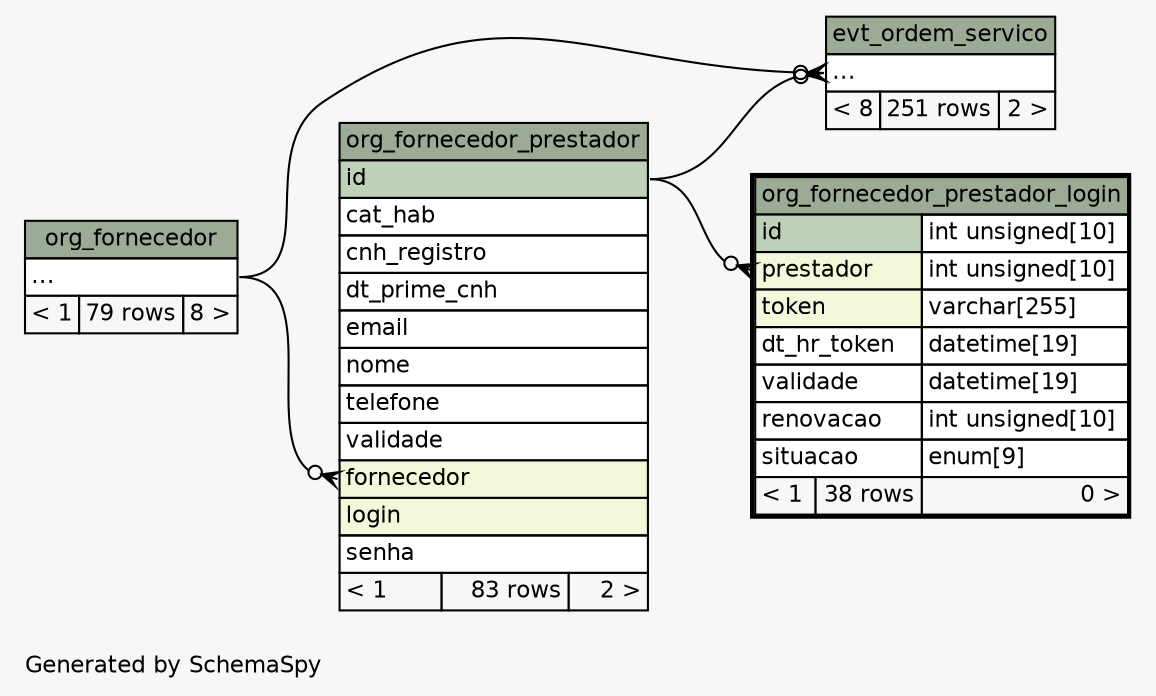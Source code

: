 // dot 2.38.0 on Windows 10 10.0
// SchemaSpy rev 590
digraph "twoDegreesRelationshipsDiagram" {
  graph [
    rankdir="RL"
    bgcolor="#f7f7f7"
    label="\nGenerated by SchemaSpy"
    labeljust="l"
    nodesep="0.18"
    ranksep="0.46"
    fontname="Helvetica"
    fontsize="11"
  ];
  node [
    fontname="Helvetica"
    fontsize="11"
    shape="plaintext"
  ];
  edge [
    arrowsize="0.8"
  ];
  "evt_ordem_servico":"elipses":w -> "org_fornecedor":"elipses":e [arrowhead=none dir=back arrowtail=crowodot];
  "evt_ordem_servico":"elipses":w -> "org_fornecedor_prestador":"id":e [arrowhead=none dir=back arrowtail=crowodot];
  "org_fornecedor_prestador":"fornecedor":w -> "org_fornecedor":"elipses":e [arrowhead=none dir=back arrowtail=crowodot];
  "org_fornecedor_prestador_login":"prestador":w -> "org_fornecedor_prestador":"id":e [arrowhead=none dir=back arrowtail=crowodot];
  "evt_ordem_servico" [
    label=<
    <TABLE BORDER="0" CELLBORDER="1" CELLSPACING="0" BGCOLOR="#ffffff">
      <TR><TD COLSPAN="3" BGCOLOR="#9bab96" ALIGN="CENTER">evt_ordem_servico</TD></TR>
      <TR><TD PORT="elipses" COLSPAN="3" ALIGN="LEFT">...</TD></TR>
      <TR><TD ALIGN="LEFT" BGCOLOR="#f7f7f7">&lt; 8</TD><TD ALIGN="RIGHT" BGCOLOR="#f7f7f7">251 rows</TD><TD ALIGN="RIGHT" BGCOLOR="#f7f7f7">2 &gt;</TD></TR>
    </TABLE>>
    URL="evt_ordem_servico.html"
    tooltip="evt_ordem_servico"
  ];
  "org_fornecedor" [
    label=<
    <TABLE BORDER="0" CELLBORDER="1" CELLSPACING="0" BGCOLOR="#ffffff">
      <TR><TD COLSPAN="3" BGCOLOR="#9bab96" ALIGN="CENTER">org_fornecedor</TD></TR>
      <TR><TD PORT="elipses" COLSPAN="3" ALIGN="LEFT">...</TD></TR>
      <TR><TD ALIGN="LEFT" BGCOLOR="#f7f7f7">&lt; 1</TD><TD ALIGN="RIGHT" BGCOLOR="#f7f7f7">79 rows</TD><TD ALIGN="RIGHT" BGCOLOR="#f7f7f7">8 &gt;</TD></TR>
    </TABLE>>
    URL="org_fornecedor.html"
    tooltip="org_fornecedor"
  ];
  "org_fornecedor_prestador" [
    label=<
    <TABLE BORDER="0" CELLBORDER="1" CELLSPACING="0" BGCOLOR="#ffffff">
      <TR><TD COLSPAN="3" BGCOLOR="#9bab96" ALIGN="CENTER">org_fornecedor_prestador</TD></TR>
      <TR><TD PORT="id" COLSPAN="3" BGCOLOR="#bed1b8" ALIGN="LEFT">id</TD></TR>
      <TR><TD PORT="cat_hab" COLSPAN="3" ALIGN="LEFT">cat_hab</TD></TR>
      <TR><TD PORT="cnh_registro" COLSPAN="3" ALIGN="LEFT">cnh_registro</TD></TR>
      <TR><TD PORT="dt_prime_cnh" COLSPAN="3" ALIGN="LEFT">dt_prime_cnh</TD></TR>
      <TR><TD PORT="email" COLSPAN="3" ALIGN="LEFT">email</TD></TR>
      <TR><TD PORT="nome" COLSPAN="3" ALIGN="LEFT">nome</TD></TR>
      <TR><TD PORT="telefone" COLSPAN="3" ALIGN="LEFT">telefone</TD></TR>
      <TR><TD PORT="validade" COLSPAN="3" ALIGN="LEFT">validade</TD></TR>
      <TR><TD PORT="fornecedor" COLSPAN="3" BGCOLOR="#f4f7da" ALIGN="LEFT">fornecedor</TD></TR>
      <TR><TD PORT="login" COLSPAN="3" BGCOLOR="#f4f7da" ALIGN="LEFT">login</TD></TR>
      <TR><TD PORT="senha" COLSPAN="3" ALIGN="LEFT">senha</TD></TR>
      <TR><TD ALIGN="LEFT" BGCOLOR="#f7f7f7">&lt; 1</TD><TD ALIGN="RIGHT" BGCOLOR="#f7f7f7">83 rows</TD><TD ALIGN="RIGHT" BGCOLOR="#f7f7f7">2 &gt;</TD></TR>
    </TABLE>>
    URL="org_fornecedor_prestador.html"
    tooltip="org_fornecedor_prestador"
  ];
  "org_fornecedor_prestador_login" [
    label=<
    <TABLE BORDER="2" CELLBORDER="1" CELLSPACING="0" BGCOLOR="#ffffff">
      <TR><TD COLSPAN="3" BGCOLOR="#9bab96" ALIGN="CENTER">org_fornecedor_prestador_login</TD></TR>
      <TR><TD PORT="id" COLSPAN="2" BGCOLOR="#bed1b8" ALIGN="LEFT">id</TD><TD PORT="id.type" ALIGN="LEFT">int unsigned[10]</TD></TR>
      <TR><TD PORT="prestador" COLSPAN="2" BGCOLOR="#f4f7da" ALIGN="LEFT">prestador</TD><TD PORT="prestador.type" ALIGN="LEFT">int unsigned[10]</TD></TR>
      <TR><TD PORT="token" COLSPAN="2" BGCOLOR="#f4f7da" ALIGN="LEFT">token</TD><TD PORT="token.type" ALIGN="LEFT">varchar[255]</TD></TR>
      <TR><TD PORT="dt_hr_token" COLSPAN="2" ALIGN="LEFT">dt_hr_token</TD><TD PORT="dt_hr_token.type" ALIGN="LEFT">datetime[19]</TD></TR>
      <TR><TD PORT="validade" COLSPAN="2" ALIGN="LEFT">validade</TD><TD PORT="validade.type" ALIGN="LEFT">datetime[19]</TD></TR>
      <TR><TD PORT="renovacao" COLSPAN="2" ALIGN="LEFT">renovacao</TD><TD PORT="renovacao.type" ALIGN="LEFT">int unsigned[10]</TD></TR>
      <TR><TD PORT="situacao" COLSPAN="2" ALIGN="LEFT">situacao</TD><TD PORT="situacao.type" ALIGN="LEFT">enum[9]</TD></TR>
      <TR><TD ALIGN="LEFT" BGCOLOR="#f7f7f7">&lt; 1</TD><TD ALIGN="RIGHT" BGCOLOR="#f7f7f7">38 rows</TD><TD ALIGN="RIGHT" BGCOLOR="#f7f7f7">0 &gt;</TD></TR>
    </TABLE>>
    URL="org_fornecedor_prestador_login.html"
    tooltip="org_fornecedor_prestador_login"
  ];
}

